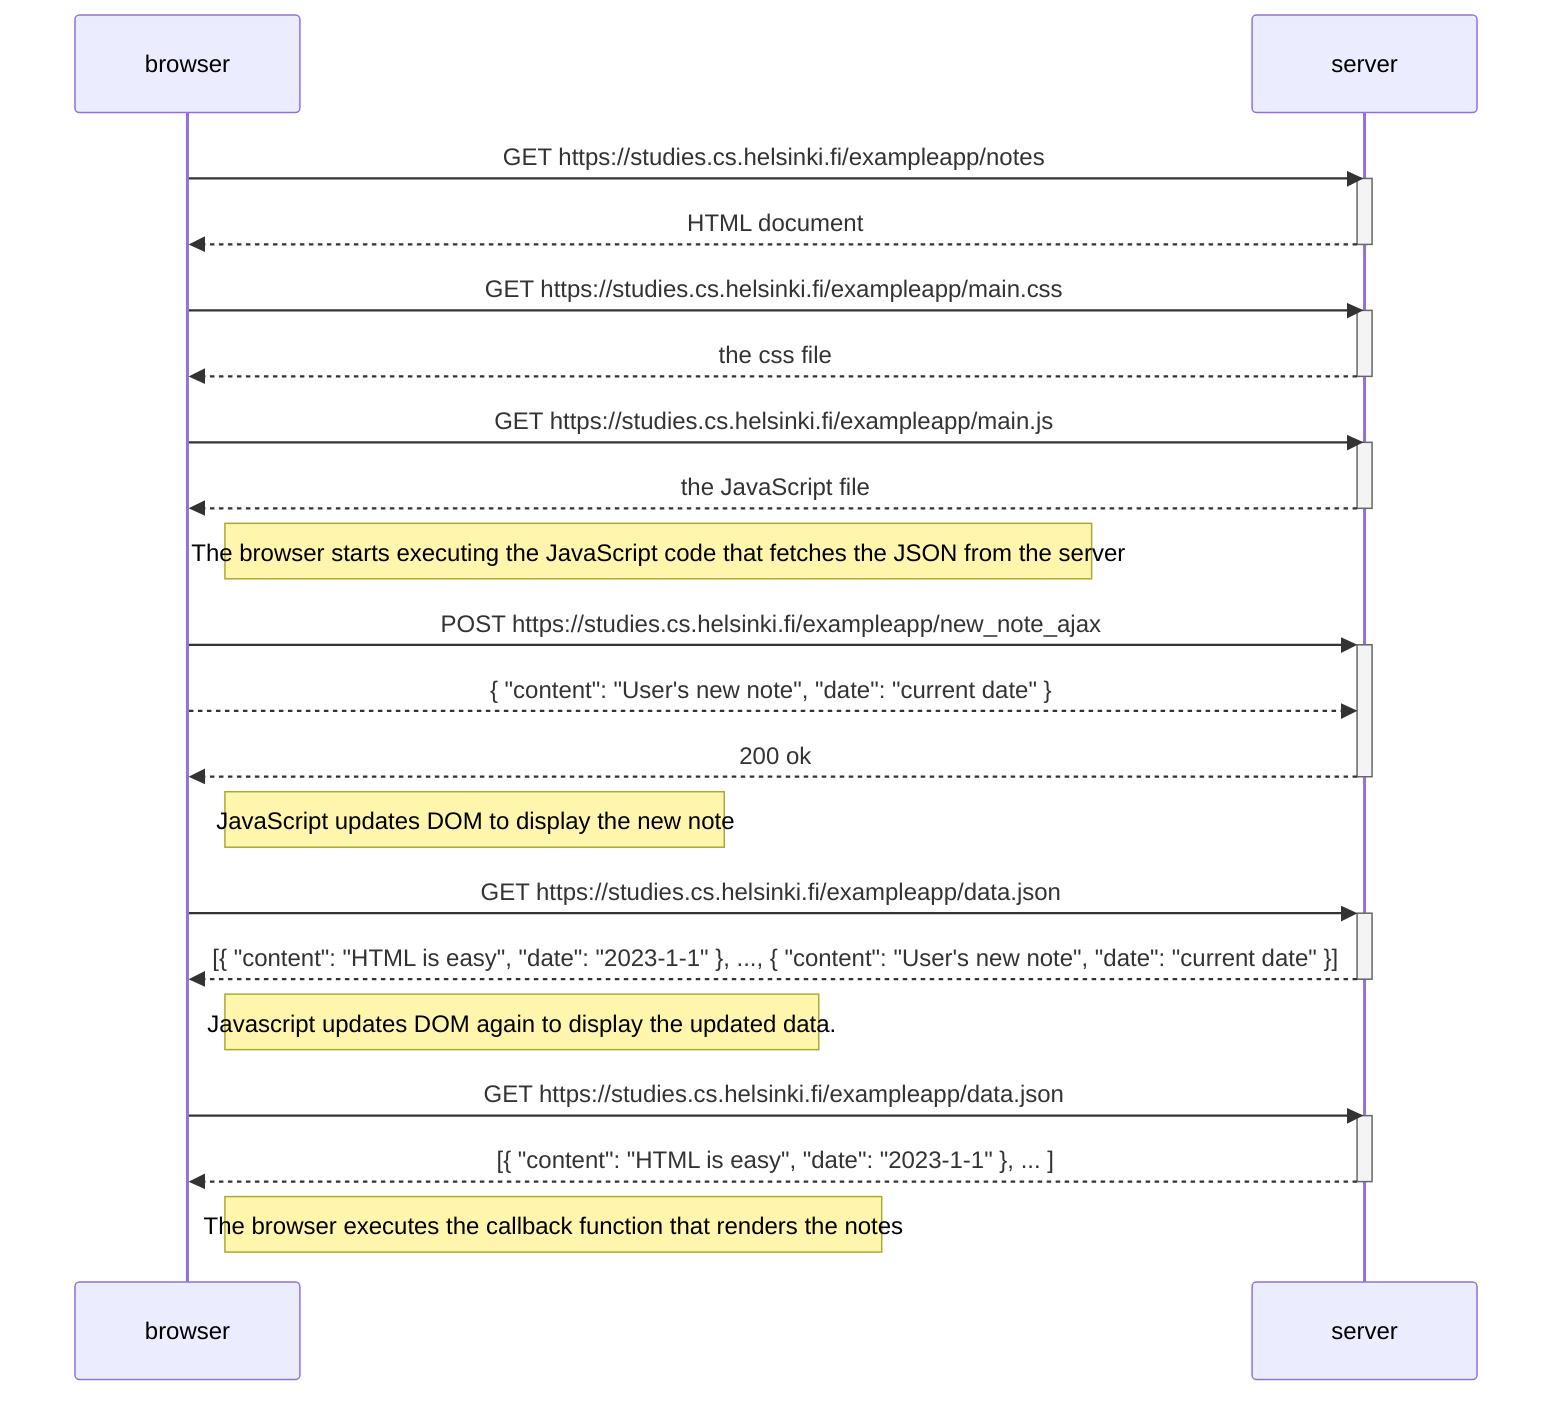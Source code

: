 sequenceDiagram
    participant browser
    participant server

    browser->>server: GET https://studies.cs.helsinki.fi/exampleapp/notes
    activate server
    server-->>browser: HTML document
    deactivate server

    browser->>server: GET https://studies.cs.helsinki.fi/exampleapp/main.css
    activate server
    server-->>browser: the css file
    deactivate server

    browser->>server: GET https://studies.cs.helsinki.fi/exampleapp/main.js
    activate server
    server-->>browser: the JavaScript file
    deactivate server

    Note right of browser: The browser starts executing the JavaScript code that fetches the JSON from the server
    
    browser ->>+ server: POST https://studies.cs.helsinki.fi/exampleapp/new_note_ajax
    browser -->>server: { "content": "User's new note", "date": "current date" }
    server -->>- browser: 200 ok
    Note right of browser: JavaScript updates DOM to display the new note
    
    browser ->>+ server: GET https://studies.cs.helsinki.fi/exampleapp/data.json
    server -->>- browser: [{ "content": "HTML is easy", "date": "2023-1-1" }, ..., { "content": "User's new note", "date": "current date" }]
    Note right of browser: Javascript updates DOM again to display the updated data.

    browser->>server: GET https://studies.cs.helsinki.fi/exampleapp/data.json
    activate server
    server-->>browser: [{ "content": "HTML is easy", "date": "2023-1-1" }, ... ]
    deactivate server

    Note right of browser: The browser executes the callback function that renders the notes